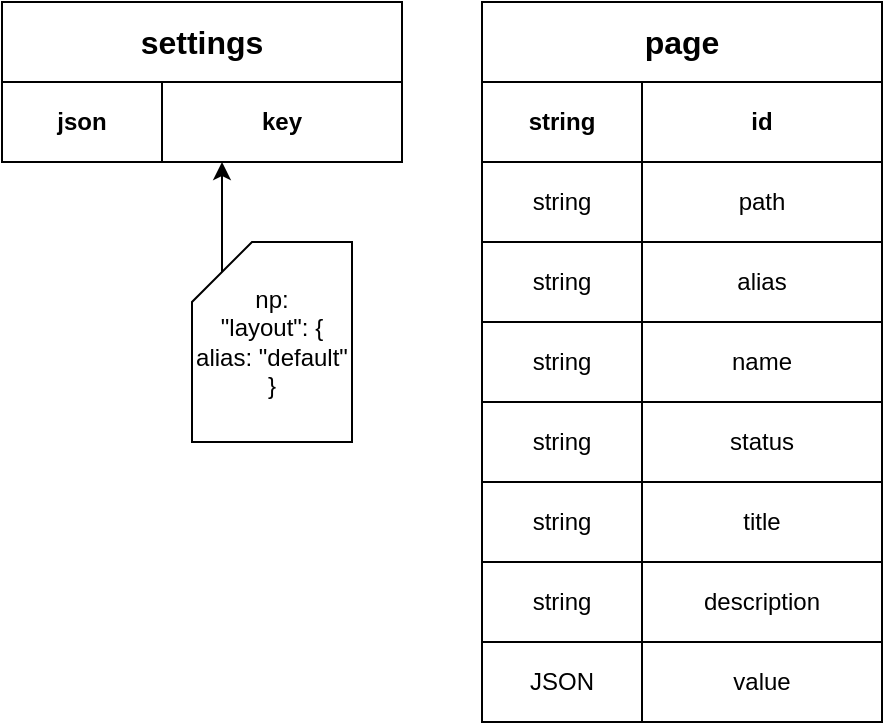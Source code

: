 <mxfile version="20.5.3" type="embed"><diagram name="Page-1" id="oBorpOqPXida0Boxa0tn"><mxGraphModel dx="1870" dy="762" grid="1" gridSize="10" guides="1" tooltips="1" connect="1" arrows="1" fold="1" page="1" pageScale="1" pageWidth="850" pageHeight="1100" math="0" shadow="0"><root><mxCell id="0"/><mxCell id="1" parent="0"/><mxCell id="q00nxQbJWBcTZr3gt5vw-1" value="&lt;b style=&quot;font-size: 16px;&quot;&gt;page&lt;/b&gt;" style="rounded=0;whiteSpace=wrap;html=1;fontSize=16;" parent="1" vertex="1"><mxGeometry x="40" y="200" width="200" height="40" as="geometry"/></mxCell><mxCell id="q00nxQbJWBcTZr3gt5vw-6" value="" style="group" parent="1" connectable="0" vertex="1"><mxGeometry x="40" y="240" width="200" height="40" as="geometry"/></mxCell><mxCell id="q00nxQbJWBcTZr3gt5vw-2" value="&lt;b&gt;string&lt;/b&gt;" style="rounded=0;whiteSpace=wrap;html=1;" parent="q00nxQbJWBcTZr3gt5vw-6" vertex="1"><mxGeometry width="80" height="40" as="geometry"/></mxCell><mxCell id="q00nxQbJWBcTZr3gt5vw-3" value="&lt;b&gt;id&lt;/b&gt;" style="rounded=0;whiteSpace=wrap;html=1;" parent="q00nxQbJWBcTZr3gt5vw-6" vertex="1"><mxGeometry x="80" width="120" height="40" as="geometry"/></mxCell><mxCell id="q00nxQbJWBcTZr3gt5vw-7" value="" style="group" parent="1" connectable="0" vertex="1"><mxGeometry x="40" y="280" width="200" height="40" as="geometry"/></mxCell><mxCell id="q00nxQbJWBcTZr3gt5vw-4" value="string" style="rounded=0;whiteSpace=wrap;html=1;" parent="q00nxQbJWBcTZr3gt5vw-7" vertex="1"><mxGeometry width="80" height="40" as="geometry"/></mxCell><mxCell id="q00nxQbJWBcTZr3gt5vw-5" value="path" style="rounded=0;whiteSpace=wrap;html=1;" parent="q00nxQbJWBcTZr3gt5vw-7" vertex="1"><mxGeometry x="80" width="120" height="40" as="geometry"/></mxCell><mxCell id="q00nxQbJWBcTZr3gt5vw-8" value="" style="group" parent="1" connectable="0" vertex="1"><mxGeometry x="40" y="360" width="200" height="40" as="geometry"/></mxCell><mxCell id="q00nxQbJWBcTZr3gt5vw-9" value="string" style="rounded=0;whiteSpace=wrap;html=1;" parent="q00nxQbJWBcTZr3gt5vw-8" vertex="1"><mxGeometry width="80" height="40" as="geometry"/></mxCell><mxCell id="q00nxQbJWBcTZr3gt5vw-10" value="name" style="rounded=0;whiteSpace=wrap;html=1;" parent="q00nxQbJWBcTZr3gt5vw-8" vertex="1"><mxGeometry x="80" width="120" height="40" as="geometry"/></mxCell><mxCell id="U49gReD8Onm2mdh760gp-1" value="" style="group" parent="1" connectable="0" vertex="1"><mxGeometry x="40" y="320" width="200" height="40" as="geometry"/></mxCell><mxCell id="U49gReD8Onm2mdh760gp-2" value="string" style="rounded=0;whiteSpace=wrap;html=1;" parent="U49gReD8Onm2mdh760gp-1" vertex="1"><mxGeometry width="80" height="40" as="geometry"/></mxCell><mxCell id="U49gReD8Onm2mdh760gp-3" value="alias" style="rounded=0;whiteSpace=wrap;html=1;" parent="U49gReD8Onm2mdh760gp-1" vertex="1"><mxGeometry x="80" width="120" height="40" as="geometry"/></mxCell><mxCell id="U49gReD8Onm2mdh760gp-4" value="" style="group" parent="1" connectable="0" vertex="1"><mxGeometry x="40" y="400" width="200" height="40" as="geometry"/></mxCell><mxCell id="U49gReD8Onm2mdh760gp-5" value="string" style="rounded=0;whiteSpace=wrap;html=1;" parent="U49gReD8Onm2mdh760gp-4" vertex="1"><mxGeometry width="80" height="40" as="geometry"/></mxCell><mxCell id="U49gReD8Onm2mdh760gp-6" value="status" style="rounded=0;whiteSpace=wrap;html=1;" parent="U49gReD8Onm2mdh760gp-4" vertex="1"><mxGeometry x="80" width="120" height="40" as="geometry"/></mxCell><mxCell id="U49gReD8Onm2mdh760gp-7" value="" style="group" parent="1" connectable="0" vertex="1"><mxGeometry x="40" y="440" width="200" height="40" as="geometry"/></mxCell><mxCell id="U49gReD8Onm2mdh760gp-8" value="string" style="rounded=0;whiteSpace=wrap;html=1;" parent="U49gReD8Onm2mdh760gp-7" vertex="1"><mxGeometry width="80" height="40" as="geometry"/></mxCell><mxCell id="U49gReD8Onm2mdh760gp-9" value="title" style="rounded=0;whiteSpace=wrap;html=1;" parent="U49gReD8Onm2mdh760gp-7" vertex="1"><mxGeometry x="80" width="120" height="40" as="geometry"/></mxCell><mxCell id="U49gReD8Onm2mdh760gp-10" value="" style="group" parent="1" connectable="0" vertex="1"><mxGeometry x="40" y="480" width="200" height="40" as="geometry"/></mxCell><mxCell id="U49gReD8Onm2mdh760gp-11" value="string" style="rounded=0;whiteSpace=wrap;html=1;" parent="U49gReD8Onm2mdh760gp-10" vertex="1"><mxGeometry width="80" height="40" as="geometry"/></mxCell><mxCell id="U49gReD8Onm2mdh760gp-12" value="description" style="rounded=0;whiteSpace=wrap;html=1;" parent="U49gReD8Onm2mdh760gp-10" vertex="1"><mxGeometry x="80" width="120" height="40" as="geometry"/></mxCell><mxCell id="U49gReD8Onm2mdh760gp-13" value="" style="group" parent="1" connectable="0" vertex="1"><mxGeometry x="40" y="520" width="200" height="40" as="geometry"/></mxCell><mxCell id="U49gReD8Onm2mdh760gp-14" value="JSON" style="rounded=0;whiteSpace=wrap;html=1;" parent="U49gReD8Onm2mdh760gp-13" vertex="1"><mxGeometry width="80" height="40" as="geometry"/></mxCell><mxCell id="U49gReD8Onm2mdh760gp-15" value="value" style="rounded=0;whiteSpace=wrap;html=1;" parent="U49gReD8Onm2mdh760gp-13" vertex="1"><mxGeometry x="80" width="120" height="40" as="geometry"/></mxCell><mxCell id="U49gReD8Onm2mdh760gp-41" value="&lt;b style=&quot;font-size: 16px;&quot;&gt;settings&lt;/b&gt;" style="rounded=0;whiteSpace=wrap;html=1;fontSize=16;" parent="1" vertex="1"><mxGeometry x="-200" y="200" width="200" height="40" as="geometry"/></mxCell><mxCell id="U49gReD8Onm2mdh760gp-42" value="" style="group" parent="1" connectable="0" vertex="1"><mxGeometry x="-200" y="240" width="200" height="40" as="geometry"/></mxCell><mxCell id="U49gReD8Onm2mdh760gp-43" value="&lt;b&gt;json&lt;/b&gt;" style="rounded=0;whiteSpace=wrap;html=1;" parent="U49gReD8Onm2mdh760gp-42" vertex="1"><mxGeometry width="80" height="40" as="geometry"/></mxCell><mxCell id="U49gReD8Onm2mdh760gp-44" value="&lt;b&gt;key&lt;/b&gt;" style="rounded=0;whiteSpace=wrap;html=1;" parent="U49gReD8Onm2mdh760gp-42" vertex="1"><mxGeometry x="80" width="120" height="40" as="geometry"/></mxCell><mxCell id="3" style="edgeStyle=orthogonalEdgeStyle;rounded=0;orthogonalLoop=1;jettySize=auto;html=1;exitX=0;exitY=0;exitDx=15;exitDy=15;exitPerimeter=0;entryX=0.25;entryY=1;entryDx=0;entryDy=0;" edge="1" parent="1" source="2" target="U49gReD8Onm2mdh760gp-44"><mxGeometry relative="1" as="geometry"/></mxCell><mxCell id="2" value="np:&lt;br&gt;&quot;layout&quot;: {&lt;br&gt;alias: &quot;default&quot;&lt;br&gt;}" style="shape=card;whiteSpace=wrap;html=1;" vertex="1" parent="1"><mxGeometry x="-105" y="320" width="80" height="100" as="geometry"/></mxCell></root></mxGraphModel></diagram></mxfile>